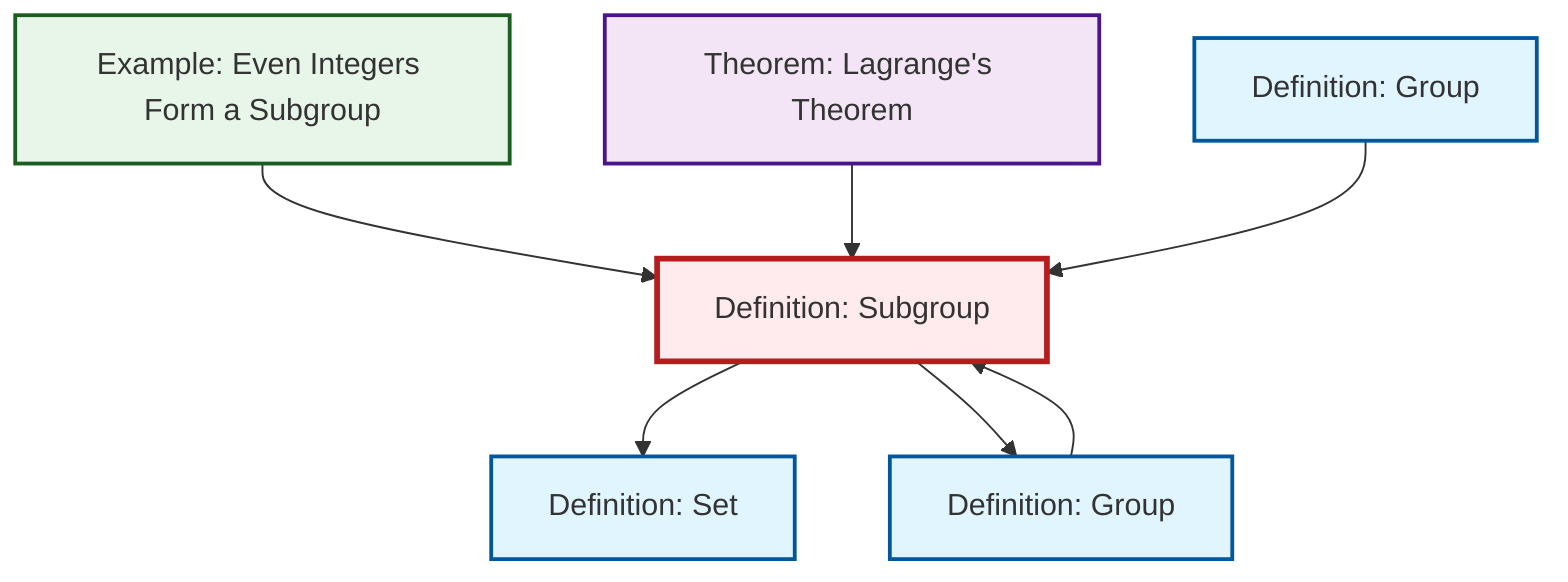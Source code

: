 graph TD
    classDef definition fill:#e1f5fe,stroke:#01579b,stroke-width:2px
    classDef theorem fill:#f3e5f5,stroke:#4a148c,stroke-width:2px
    classDef axiom fill:#fff3e0,stroke:#e65100,stroke-width:2px
    classDef example fill:#e8f5e9,stroke:#1b5e20,stroke-width:2px
    classDef current fill:#ffebee,stroke:#b71c1c,stroke-width:3px
    def-group-example["Definition: Group"]:::definition
    def-group["Definition: Group"]:::definition
    thm-lagrange["Theorem: Lagrange's Theorem"]:::theorem
    ex-even-integers-subgroup["Example: Even Integers Form a Subgroup"]:::example
    def-set["Definition: Set"]:::definition
    def-subgroup["Definition: Subgroup"]:::definition
    def-subgroup --> def-set
    ex-even-integers-subgroup --> def-subgroup
    thm-lagrange --> def-subgroup
    def-group-example --> def-subgroup
    def-subgroup --> def-group
    def-group --> def-subgroup
    class def-subgroup current